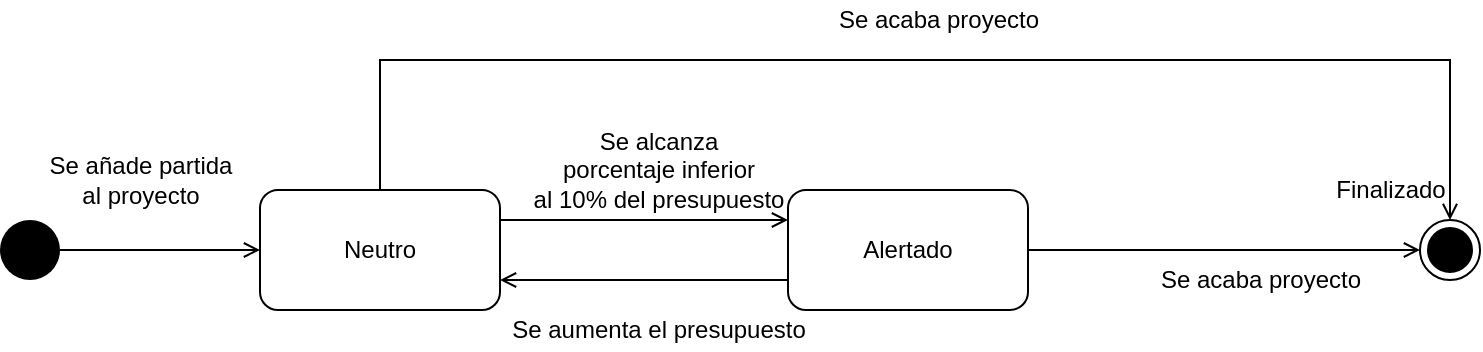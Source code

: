 <mxfile version="13.10.6" type="google"><diagram id="gkBFoJOb_VvWLOgXePRg" name="Page-1"><mxGraphModel dx="1056" dy="567" grid="1" gridSize="10" guides="1" tooltips="1" connect="1" arrows="1" fold="1" page="1" pageScale="1" pageWidth="827" pageHeight="1169" math="0" shadow="0"><root><mxCell id="0"/><mxCell id="1" parent="0"/><mxCell id="_sAul2i2P65BU6d2UP9P-1" style="edgeStyle=orthogonalEdgeStyle;rounded=0;orthogonalLoop=1;jettySize=auto;html=1;endArrow=open;endFill=0;" edge="1" parent="1" source="_sAul2i2P65BU6d2UP9P-2"><mxGeometry relative="1" as="geometry"><mxPoint x="150" y="255.0" as="targetPoint"/></mxGeometry></mxCell><mxCell id="_sAul2i2P65BU6d2UP9P-2" value="" style="ellipse;fillColor=#000000;strokeColor=none;" vertex="1" parent="1"><mxGeometry x="20" y="240" width="30" height="30" as="geometry"/></mxCell><mxCell id="_sAul2i2P65BU6d2UP9P-3" value="" style="ellipse;html=1;shape=endState;fillColor=#000000;strokeColor=#000000;" vertex="1" parent="1"><mxGeometry x="730" y="240" width="30" height="30" as="geometry"/></mxCell><mxCell id="_sAul2i2P65BU6d2UP9P-4" value="Se añade partida&lt;br&gt;al proyecto" style="text;html=1;align=center;verticalAlign=middle;resizable=0;points=[];autosize=1;" vertex="1" parent="1"><mxGeometry x="35" y="205" width="110" height="30" as="geometry"/></mxCell><mxCell id="_sAul2i2P65BU6d2UP9P-5" value="Finalizado" style="text;html=1;align=center;verticalAlign=middle;resizable=0;points=[];autosize=1;" vertex="1" parent="1"><mxGeometry x="680" y="215" width="70" height="20" as="geometry"/></mxCell><mxCell id="_sAul2i2P65BU6d2UP9P-6" value="Se acaba proyecto" style="text;html=1;align=center;verticalAlign=middle;resizable=0;points=[];autosize=1;" vertex="1" parent="1"><mxGeometry x="590" y="260" width="120" height="20" as="geometry"/></mxCell><mxCell id="_sAul2i2P65BU6d2UP9P-7" style="rounded=0;orthogonalLoop=1;jettySize=auto;html=1;exitX=1;exitY=0.25;exitDx=0;exitDy=0;entryX=0;entryY=0.25;entryDx=0;entryDy=0;endArrow=open;endFill=0;" edge="1" parent="1" source="_sAul2i2P65BU6d2UP9P-10" target="_sAul2i2P65BU6d2UP9P-13"><mxGeometry relative="1" as="geometry"/></mxCell><mxCell id="_sAul2i2P65BU6d2UP9P-8" style="edgeStyle=orthogonalEdgeStyle;rounded=0;orthogonalLoop=1;jettySize=auto;html=1;exitX=0.5;exitY=0;exitDx=0;exitDy=0;endArrow=open;endFill=0;" edge="1" parent="1" source="_sAul2i2P65BU6d2UP9P-10" target="_sAul2i2P65BU6d2UP9P-3"><mxGeometry relative="1" as="geometry"><Array as="points"><mxPoint x="210" y="160"/><mxPoint x="745" y="160"/></Array></mxGeometry></mxCell><mxCell id="_sAul2i2P65BU6d2UP9P-10" value="Neutro" style="rounded=1;whiteSpace=wrap;html=1;" vertex="1" parent="1"><mxGeometry x="150" y="225" width="120" height="60" as="geometry"/></mxCell><mxCell id="_sAul2i2P65BU6d2UP9P-11" style="edgeStyle=orthogonalEdgeStyle;rounded=0;orthogonalLoop=1;jettySize=auto;html=1;exitX=1;exitY=0.5;exitDx=0;exitDy=0;entryX=0;entryY=0.5;entryDx=0;entryDy=0;endArrow=open;endFill=0;" edge="1" parent="1" source="_sAul2i2P65BU6d2UP9P-13" target="_sAul2i2P65BU6d2UP9P-3"><mxGeometry relative="1" as="geometry"/></mxCell><mxCell id="_sAul2i2P65BU6d2UP9P-12" style="edgeStyle=orthogonalEdgeStyle;rounded=0;orthogonalLoop=1;jettySize=auto;html=1;exitX=0;exitY=0.75;exitDx=0;exitDy=0;entryX=1;entryY=0.75;entryDx=0;entryDy=0;endArrow=open;endFill=0;" edge="1" parent="1" source="_sAul2i2P65BU6d2UP9P-13" target="_sAul2i2P65BU6d2UP9P-10"><mxGeometry relative="1" as="geometry"/></mxCell><mxCell id="_sAul2i2P65BU6d2UP9P-13" value="Alertado" style="rounded=1;whiteSpace=wrap;html=1;" vertex="1" parent="1"><mxGeometry x="414" y="225" width="120" height="60" as="geometry"/></mxCell><mxCell id="_sAul2i2P65BU6d2UP9P-14" value="Se alcanza&lt;br&gt;porcentaje inferior&lt;br&gt;al 10% del presupuesto" style="text;html=1;align=center;verticalAlign=middle;resizable=0;points=[];autosize=1;" vertex="1" parent="1"><mxGeometry x="279" y="190" width="140" height="50" as="geometry"/></mxCell><mxCell id="_sAul2i2P65BU6d2UP9P-15" value="Se aumenta el presupuesto" style="text;html=1;align=center;verticalAlign=middle;resizable=0;points=[];autosize=1;" vertex="1" parent="1"><mxGeometry x="269" y="285" width="160" height="20" as="geometry"/></mxCell><mxCell id="_sAul2i2P65BU6d2UP9P-16" value="Se acaba proyecto" style="text;html=1;align=center;verticalAlign=middle;resizable=0;points=[];autosize=1;" vertex="1" parent="1"><mxGeometry x="429" y="130" width="120" height="20" as="geometry"/></mxCell></root></mxGraphModel></diagram></mxfile>